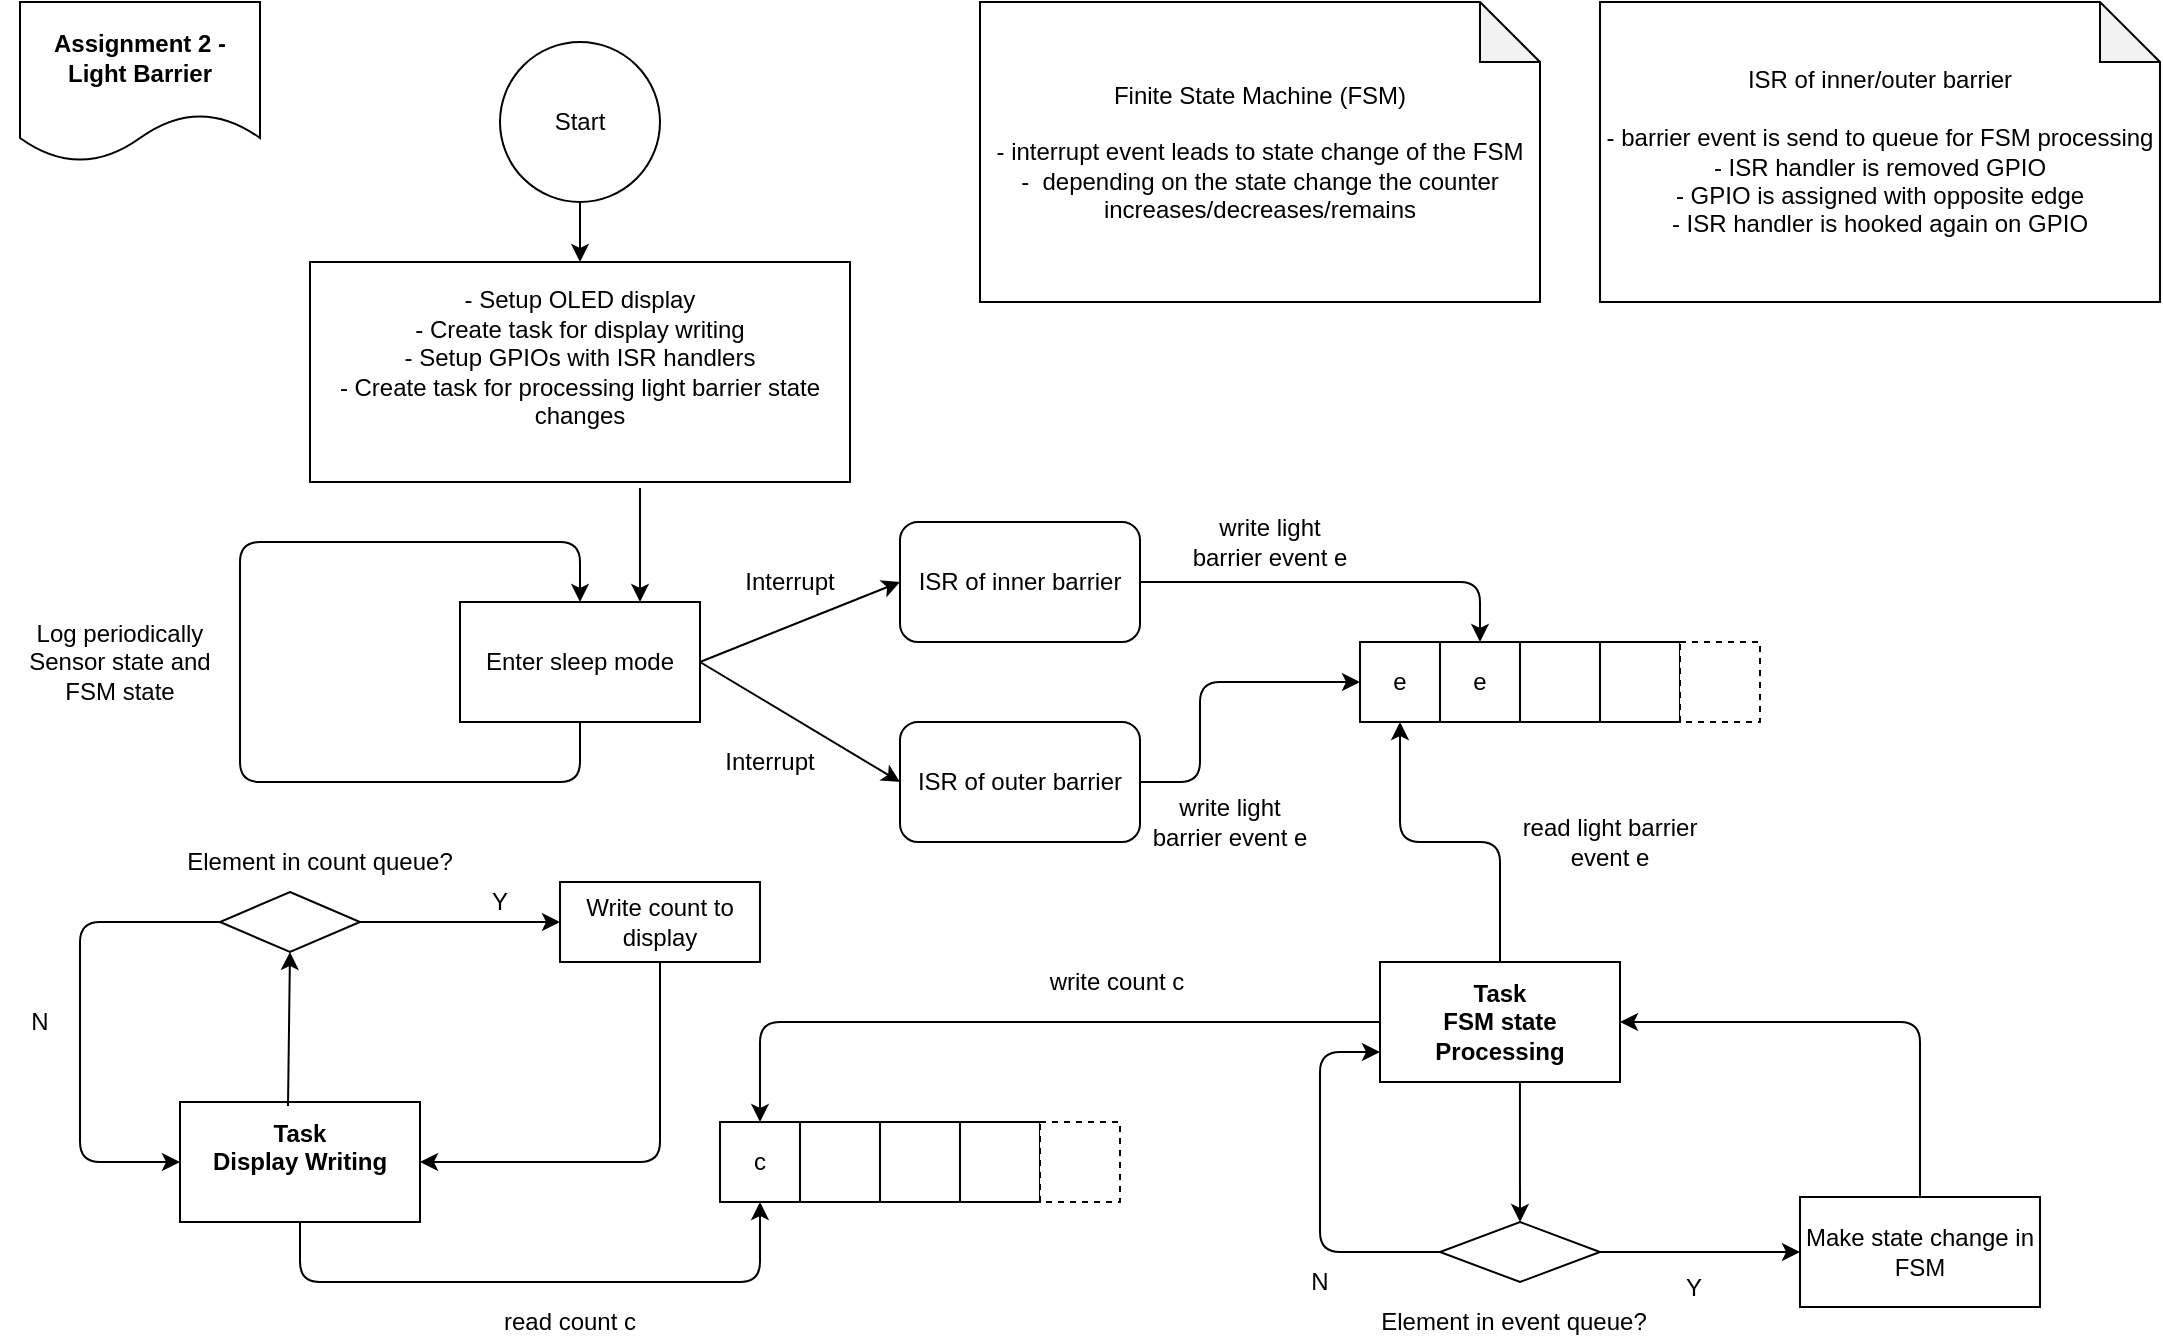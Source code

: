 <mxfile version="14.6.9" type="device"><diagram id="C5RBs43oDa-KdzZeNtuy" name="Page-1"><mxGraphModel dx="1422" dy="695" grid="1" gridSize="10" guides="1" tooltips="1" connect="1" arrows="1" fold="1" page="1" pageScale="1" pageWidth="827" pageHeight="1169" math="0" shadow="0"><root><mxCell id="WIyWlLk6GJQsqaUBKTNV-0"/><mxCell id="WIyWlLk6GJQsqaUBKTNV-1" parent="WIyWlLk6GJQsqaUBKTNV-0"/><mxCell id="x2DjoCXhV2buwrDfB_WB-0" value="Start" style="ellipse;whiteSpace=wrap;html=1;aspect=fixed;" vertex="1" parent="WIyWlLk6GJQsqaUBKTNV-1"><mxGeometry x="250" y="30" width="80" height="80" as="geometry"/></mxCell><mxCell id="x2DjoCXhV2buwrDfB_WB-3" value="&lt;div&gt;- Setup OLED display&lt;/div&gt;&lt;div&gt;- Create task for display writing&lt;br&gt;&lt;/div&gt;&lt;div&gt;- Setup GPIOs with ISR handlers&lt;br&gt;&lt;/div&gt;&lt;div&gt;- Create task for processing light barrier state changes&lt;br&gt;&lt;/div&gt;&lt;div&gt;&lt;br&gt;&lt;/div&gt;" style="rounded=0;whiteSpace=wrap;html=1;" vertex="1" parent="WIyWlLk6GJQsqaUBKTNV-1"><mxGeometry x="155" y="140" width="270" height="110" as="geometry"/></mxCell><mxCell id="x2DjoCXhV2buwrDfB_WB-4" value="Enter sleep mode" style="rounded=0;whiteSpace=wrap;html=1;" vertex="1" parent="WIyWlLk6GJQsqaUBKTNV-1"><mxGeometry x="230" y="310" width="120" height="60" as="geometry"/></mxCell><mxCell id="x2DjoCXhV2buwrDfB_WB-5" value="" style="endArrow=classic;html=1;entryX=0.5;entryY=0;entryDx=0;entryDy=0;exitX=0.5;exitY=1;exitDx=0;exitDy=0;" edge="1" parent="WIyWlLk6GJQsqaUBKTNV-1" source="x2DjoCXhV2buwrDfB_WB-4" target="x2DjoCXhV2buwrDfB_WB-4"><mxGeometry width="50" height="50" relative="1" as="geometry"><mxPoint x="290" y="360" as="sourcePoint"/><mxPoint x="440" y="360" as="targetPoint"/><Array as="points"><mxPoint x="290" y="400"/><mxPoint x="120" y="400"/><mxPoint x="120" y="280"/><mxPoint x="200" y="280"/><mxPoint x="290" y="280"/></Array></mxGeometry></mxCell><mxCell id="x2DjoCXhV2buwrDfB_WB-7" value="Log periodically Sensor state and FSM state" style="text;html=1;strokeColor=none;fillColor=none;align=center;verticalAlign=middle;whiteSpace=wrap;rounded=0;" vertex="1" parent="WIyWlLk6GJQsqaUBKTNV-1"><mxGeometry x="10" y="330" width="100" height="20" as="geometry"/></mxCell><mxCell id="x2DjoCXhV2buwrDfB_WB-8" value="&lt;div&gt;&lt;br&gt;&lt;/div&gt;&lt;div&gt;&lt;br&gt;&lt;/div&gt;&lt;div&gt;ISR of inner barrier&lt;/div&gt;&lt;br&gt;&lt;div&gt;&lt;br&gt;&lt;/div&gt;" style="rounded=1;whiteSpace=wrap;html=1;" vertex="1" parent="WIyWlLk6GJQsqaUBKTNV-1"><mxGeometry x="450" y="270" width="120" height="60" as="geometry"/></mxCell><mxCell id="x2DjoCXhV2buwrDfB_WB-9" value="ISR of outer barrier" style="rounded=1;whiteSpace=wrap;html=1;" vertex="1" parent="WIyWlLk6GJQsqaUBKTNV-1"><mxGeometry x="450" y="370" width="120" height="60" as="geometry"/></mxCell><mxCell id="x2DjoCXhV2buwrDfB_WB-11" value="&lt;div&gt;Finite State Machine (FSM)&lt;/div&gt;&lt;div&gt;&lt;br&gt;&lt;/div&gt;&lt;div&gt;- interrupt event leads to state change of the FSM&lt;/div&gt;&lt;div&gt;-&amp;nbsp; depending on the state change the counter increases/decreases/remains&lt;br&gt;&lt;/div&gt;" style="shape=note;whiteSpace=wrap;html=1;backgroundOutline=1;darkOpacity=0.05;" vertex="1" parent="WIyWlLk6GJQsqaUBKTNV-1"><mxGeometry x="490" y="10" width="280" height="150" as="geometry"/></mxCell><mxCell id="x2DjoCXhV2buwrDfB_WB-12" value="&lt;div&gt;&lt;b&gt;Task&lt;/b&gt;&lt;/div&gt;&lt;div&gt;&lt;b&gt;FSM state Processing&lt;/b&gt; &lt;br&gt;&lt;/div&gt;" style="rounded=0;whiteSpace=wrap;html=1;" vertex="1" parent="WIyWlLk6GJQsqaUBKTNV-1"><mxGeometry x="690" y="490" width="120" height="60" as="geometry"/></mxCell><mxCell id="x2DjoCXhV2buwrDfB_WB-13" value="&lt;div&gt;&lt;b&gt;Task &lt;br&gt;&lt;/b&gt;&lt;/div&gt;&lt;div&gt;&lt;b&gt;Display Writing&lt;/b&gt;&lt;br&gt;&lt;/div&gt;&lt;div&gt;&lt;br&gt;&lt;/div&gt;" style="rounded=0;whiteSpace=wrap;html=1;" vertex="1" parent="WIyWlLk6GJQsqaUBKTNV-1"><mxGeometry x="90" y="560" width="120" height="60" as="geometry"/></mxCell><mxCell id="x2DjoCXhV2buwrDfB_WB-20" value="c" style="rounded=0;whiteSpace=wrap;html=1;fillColor=#FFFFFF;" vertex="1" parent="WIyWlLk6GJQsqaUBKTNV-1"><mxGeometry x="360" y="570" width="40" height="40" as="geometry"/></mxCell><mxCell id="x2DjoCXhV2buwrDfB_WB-21" value="" style="rounded=0;whiteSpace=wrap;html=1;fillColor=#FFFFFF;" vertex="1" parent="WIyWlLk6GJQsqaUBKTNV-1"><mxGeometry x="400" y="570" width="40" height="40" as="geometry"/></mxCell><mxCell id="x2DjoCXhV2buwrDfB_WB-22" value="" style="rounded=0;whiteSpace=wrap;html=1;fillColor=#FFFFFF;" vertex="1" parent="WIyWlLk6GJQsqaUBKTNV-1"><mxGeometry x="480" y="570" width="40" height="40" as="geometry"/></mxCell><mxCell id="x2DjoCXhV2buwrDfB_WB-23" value="" style="rounded=0;whiteSpace=wrap;html=1;fillColor=#FFFFFF;dashed=1;" vertex="1" parent="WIyWlLk6GJQsqaUBKTNV-1"><mxGeometry x="520" y="570" width="40" height="40" as="geometry"/></mxCell><mxCell id="x2DjoCXhV2buwrDfB_WB-24" value="" style="rounded=0;whiteSpace=wrap;html=1;fillColor=#FFFFFF;" vertex="1" parent="WIyWlLk6GJQsqaUBKTNV-1"><mxGeometry x="440" y="570" width="40" height="40" as="geometry"/></mxCell><mxCell id="x2DjoCXhV2buwrDfB_WB-25" value="" style="endArrow=classic;html=1;entryX=0.5;entryY=0;entryDx=0;entryDy=0;" edge="1" parent="WIyWlLk6GJQsqaUBKTNV-1" source="x2DjoCXhV2buwrDfB_WB-12" target="x2DjoCXhV2buwrDfB_WB-20"><mxGeometry width="50" height="50" relative="1" as="geometry"><mxPoint x="827" y="345" as="sourcePoint"/><mxPoint x="677" y="305" as="targetPoint"/><Array as="points"><mxPoint x="610" y="520"/><mxPoint x="380" y="520"/></Array></mxGeometry></mxCell><mxCell id="x2DjoCXhV2buwrDfB_WB-26" value="" style="endArrow=classic;html=1;entryX=0.5;entryY=1;entryDx=0;entryDy=0;exitX=0.5;exitY=1;exitDx=0;exitDy=0;" edge="1" parent="WIyWlLk6GJQsqaUBKTNV-1" source="x2DjoCXhV2buwrDfB_WB-13" target="x2DjoCXhV2buwrDfB_WB-20"><mxGeometry width="50" height="50" relative="1" as="geometry"><mxPoint x="70" y="600" as="sourcePoint"/><mxPoint x="120" y="550" as="targetPoint"/><Array as="points"><mxPoint x="150" y="650"/><mxPoint x="330" y="650"/><mxPoint x="380" y="650"/></Array></mxGeometry></mxCell><mxCell id="x2DjoCXhV2buwrDfB_WB-27" value="read count c" style="text;html=1;strokeColor=none;fillColor=none;align=center;verticalAlign=middle;whiteSpace=wrap;rounded=0;dashed=1;" vertex="1" parent="WIyWlLk6GJQsqaUBKTNV-1"><mxGeometry x="240" y="660" width="90" height="20" as="geometry"/></mxCell><mxCell id="x2DjoCXhV2buwrDfB_WB-28" value="write count c" style="text;html=1;strokeColor=none;fillColor=none;align=center;verticalAlign=middle;whiteSpace=wrap;rounded=0;dashed=1;" vertex="1" parent="WIyWlLk6GJQsqaUBKTNV-1"><mxGeometry x="490" y="500" width="137" as="geometry"/></mxCell><mxCell id="x2DjoCXhV2buwrDfB_WB-32" value="e" style="rounded=0;whiteSpace=wrap;html=1;fillColor=#FFFFFF;" vertex="1" parent="WIyWlLk6GJQsqaUBKTNV-1"><mxGeometry x="680" y="330" width="40" height="40" as="geometry"/></mxCell><mxCell id="x2DjoCXhV2buwrDfB_WB-33" value="e" style="rounded=0;whiteSpace=wrap;html=1;fillColor=#FFFFFF;" vertex="1" parent="WIyWlLk6GJQsqaUBKTNV-1"><mxGeometry x="720" y="330" width="40" height="40" as="geometry"/></mxCell><mxCell id="x2DjoCXhV2buwrDfB_WB-36" value="" style="rounded=0;whiteSpace=wrap;html=1;fillColor=#FFFFFF;" vertex="1" parent="WIyWlLk6GJQsqaUBKTNV-1"><mxGeometry x="760" y="330" width="40" height="40" as="geometry"/></mxCell><mxCell id="x2DjoCXhV2buwrDfB_WB-38" value="" style="rounded=0;whiteSpace=wrap;html=1;fillColor=#FFFFFF;" vertex="1" parent="WIyWlLk6GJQsqaUBKTNV-1"><mxGeometry x="800" y="330" width="40" height="40" as="geometry"/></mxCell><mxCell id="x2DjoCXhV2buwrDfB_WB-39" value="" style="rounded=0;whiteSpace=wrap;html=1;fillColor=#FFFFFF;dashed=1;" vertex="1" parent="WIyWlLk6GJQsqaUBKTNV-1"><mxGeometry x="840" y="330" width="40" height="40" as="geometry"/></mxCell><mxCell id="x2DjoCXhV2buwrDfB_WB-40" value="" style="rhombus;whiteSpace=wrap;html=1;strokeColor=#000000;fillColor=#FFFFFF;" vertex="1" parent="WIyWlLk6GJQsqaUBKTNV-1"><mxGeometry x="110" y="455" width="70" height="30" as="geometry"/></mxCell><mxCell id="x2DjoCXhV2buwrDfB_WB-42" value="" style="endArrow=classic;html=1;exitX=0.45;exitY=0.033;exitDx=0;exitDy=0;entryX=0.5;entryY=1;entryDx=0;entryDy=0;exitPerimeter=0;" edge="1" parent="WIyWlLk6GJQsqaUBKTNV-1" source="x2DjoCXhV2buwrDfB_WB-13" target="x2DjoCXhV2buwrDfB_WB-40"><mxGeometry width="50" height="50" relative="1" as="geometry"><mxPoint x="380" y="410" as="sourcePoint"/><mxPoint x="430" y="360" as="targetPoint"/></mxGeometry></mxCell><mxCell id="x2DjoCXhV2buwrDfB_WB-43" value="Element in event queue?" style="text;html=1;strokeColor=none;fillColor=none;align=center;verticalAlign=middle;whiteSpace=wrap;rounded=0;" vertex="1" parent="WIyWlLk6GJQsqaUBKTNV-1"><mxGeometry x="687" y="660" width="140" height="20" as="geometry"/></mxCell><mxCell id="x2DjoCXhV2buwrDfB_WB-44" value="" style="endArrow=classic;html=1;exitX=1;exitY=0.5;exitDx=0;exitDy=0;entryX=0;entryY=0.5;entryDx=0;entryDy=0;" edge="1" parent="WIyWlLk6GJQsqaUBKTNV-1" source="x2DjoCXhV2buwrDfB_WB-40" target="x2DjoCXhV2buwrDfB_WB-46"><mxGeometry width="50" height="50" relative="1" as="geometry"><mxPoint x="380" y="410" as="sourcePoint"/><mxPoint x="270" y="470" as="targetPoint"/><Array as="points"><mxPoint x="250" y="470"/></Array></mxGeometry></mxCell><mxCell id="x2DjoCXhV2buwrDfB_WB-46" value="Write count to display" style="rounded=0;whiteSpace=wrap;html=1;strokeColor=#000000;fillColor=#FFFFFF;" vertex="1" parent="WIyWlLk6GJQsqaUBKTNV-1"><mxGeometry x="280" y="450" width="100" height="40" as="geometry"/></mxCell><mxCell id="x2DjoCXhV2buwrDfB_WB-48" value="" style="endArrow=classic;html=1;exitX=0.5;exitY=1;exitDx=0;exitDy=0;entryX=1;entryY=0.5;entryDx=0;entryDy=0;" edge="1" parent="WIyWlLk6GJQsqaUBKTNV-1" source="x2DjoCXhV2buwrDfB_WB-46" target="x2DjoCXhV2buwrDfB_WB-13"><mxGeometry width="50" height="50" relative="1" as="geometry"><mxPoint x="380" y="410" as="sourcePoint"/><mxPoint x="430" y="360" as="targetPoint"/><Array as="points"><mxPoint x="330" y="590"/></Array></mxGeometry></mxCell><mxCell id="x2DjoCXhV2buwrDfB_WB-49" value="" style="endArrow=classic;html=1;exitX=0;exitY=0.5;exitDx=0;exitDy=0;entryX=0;entryY=0.5;entryDx=0;entryDy=0;" edge="1" parent="WIyWlLk6GJQsqaUBKTNV-1" source="x2DjoCXhV2buwrDfB_WB-40" target="x2DjoCXhV2buwrDfB_WB-13"><mxGeometry width="50" height="50" relative="1" as="geometry"><mxPoint x="230" y="480" as="sourcePoint"/><mxPoint x="290" y="480" as="targetPoint"/><Array as="points"><mxPoint x="40" y="470"/><mxPoint x="40" y="530"/><mxPoint x="40" y="590"/></Array></mxGeometry></mxCell><mxCell id="x2DjoCXhV2buwrDfB_WB-50" value="Y" style="text;html=1;strokeColor=none;fillColor=none;align=center;verticalAlign=middle;whiteSpace=wrap;rounded=0;" vertex="1" parent="WIyWlLk6GJQsqaUBKTNV-1"><mxGeometry x="230" y="450" width="40" height="20" as="geometry"/></mxCell><mxCell id="x2DjoCXhV2buwrDfB_WB-51" value="N" style="text;html=1;strokeColor=none;fillColor=none;align=center;verticalAlign=middle;whiteSpace=wrap;rounded=0;" vertex="1" parent="WIyWlLk6GJQsqaUBKTNV-1"><mxGeometry y="510" width="40" height="20" as="geometry"/></mxCell><mxCell id="x2DjoCXhV2buwrDfB_WB-52" value="" style="endArrow=classic;html=1;entryX=0.5;entryY=1;entryDx=0;entryDy=0;exitX=0.5;exitY=0;exitDx=0;exitDy=0;" edge="1" parent="WIyWlLk6GJQsqaUBKTNV-1" source="x2DjoCXhV2buwrDfB_WB-12" target="x2DjoCXhV2buwrDfB_WB-32"><mxGeometry width="50" height="50" relative="1" as="geometry"><mxPoint x="530" y="410" as="sourcePoint"/><mxPoint x="580" y="360" as="targetPoint"/><Array as="points"><mxPoint x="750" y="430"/><mxPoint x="700" y="430"/></Array></mxGeometry></mxCell><mxCell id="x2DjoCXhV2buwrDfB_WB-53" value="read light barrier event e" style="text;html=1;strokeColor=none;fillColor=none;align=center;verticalAlign=middle;whiteSpace=wrap;rounded=0;dashed=1;" vertex="1" parent="WIyWlLk6GJQsqaUBKTNV-1"><mxGeometry x="760" y="420" width="90" height="20" as="geometry"/></mxCell><mxCell id="x2DjoCXhV2buwrDfB_WB-55" value="" style="rhombus;whiteSpace=wrap;html=1;strokeColor=#000000;fillColor=#FFFFFF;" vertex="1" parent="WIyWlLk6GJQsqaUBKTNV-1"><mxGeometry x="720" y="620" width="80" height="30" as="geometry"/></mxCell><mxCell id="x2DjoCXhV2buwrDfB_WB-56" value="" style="endArrow=classic;html=1;exitX=0.583;exitY=1;exitDx=0;exitDy=0;entryX=0.5;entryY=0;entryDx=0;entryDy=0;exitPerimeter=0;" edge="1" parent="WIyWlLk6GJQsqaUBKTNV-1" source="x2DjoCXhV2buwrDfB_WB-12" target="x2DjoCXhV2buwrDfB_WB-55"><mxGeometry width="50" height="50" relative="1" as="geometry"><mxPoint x="530" y="560" as="sourcePoint"/><mxPoint x="580" y="510" as="targetPoint"/></mxGeometry></mxCell><mxCell id="x2DjoCXhV2buwrDfB_WB-57" value="Element in count queue?" style="text;html=1;strokeColor=none;fillColor=none;align=center;verticalAlign=middle;whiteSpace=wrap;rounded=0;" vertex="1" parent="WIyWlLk6GJQsqaUBKTNV-1"><mxGeometry x="90" y="430" width="140" height="20" as="geometry"/></mxCell><mxCell id="x2DjoCXhV2buwrDfB_WB-58" value="Make state change in FSM" style="rounded=0;whiteSpace=wrap;html=1;strokeColor=#000000;fillColor=#FFFFFF;" vertex="1" parent="WIyWlLk6GJQsqaUBKTNV-1"><mxGeometry x="900" y="607.5" width="120" height="55" as="geometry"/></mxCell><mxCell id="x2DjoCXhV2buwrDfB_WB-59" value="" style="endArrow=classic;html=1;entryX=0;entryY=0.5;entryDx=0;entryDy=0;exitX=1;exitY=0.5;exitDx=0;exitDy=0;" edge="1" parent="WIyWlLk6GJQsqaUBKTNV-1" source="x2DjoCXhV2buwrDfB_WB-55" target="x2DjoCXhV2buwrDfB_WB-58"><mxGeometry width="50" height="50" relative="1" as="geometry"><mxPoint x="530" y="470" as="sourcePoint"/><mxPoint x="580" y="420" as="targetPoint"/></mxGeometry></mxCell><mxCell id="x2DjoCXhV2buwrDfB_WB-60" value="" style="endArrow=classic;html=1;entryX=1;entryY=0.5;entryDx=0;entryDy=0;exitX=0.5;exitY=0;exitDx=0;exitDy=0;" edge="1" parent="WIyWlLk6GJQsqaUBKTNV-1" source="x2DjoCXhV2buwrDfB_WB-58" target="x2DjoCXhV2buwrDfB_WB-12"><mxGeometry width="50" height="50" relative="1" as="geometry"><mxPoint x="810" y="645" as="sourcePoint"/><mxPoint x="910" y="645" as="targetPoint"/><Array as="points"><mxPoint x="960" y="520"/></Array></mxGeometry></mxCell><mxCell id="x2DjoCXhV2buwrDfB_WB-61" value="" style="endArrow=classic;html=1;entryX=0;entryY=0.75;entryDx=0;entryDy=0;exitX=0;exitY=0.5;exitDx=0;exitDy=0;" edge="1" parent="WIyWlLk6GJQsqaUBKTNV-1" source="x2DjoCXhV2buwrDfB_WB-55" target="x2DjoCXhV2buwrDfB_WB-12"><mxGeometry width="50" height="50" relative="1" as="geometry"><mxPoint x="970" y="617.5" as="sourcePoint"/><mxPoint x="820" y="530" as="targetPoint"/><Array as="points"><mxPoint x="660" y="635"/><mxPoint x="660" y="580"/><mxPoint x="660" y="535"/></Array></mxGeometry></mxCell><mxCell id="x2DjoCXhV2buwrDfB_WB-62" value="Y" style="text;html=1;strokeColor=none;fillColor=none;align=center;verticalAlign=middle;whiteSpace=wrap;rounded=0;" vertex="1" parent="WIyWlLk6GJQsqaUBKTNV-1"><mxGeometry x="827" y="642.5" width="40" height="20" as="geometry"/></mxCell><mxCell id="x2DjoCXhV2buwrDfB_WB-63" value="N" style="text;html=1;strokeColor=none;fillColor=none;align=center;verticalAlign=middle;whiteSpace=wrap;rounded=0;" vertex="1" parent="WIyWlLk6GJQsqaUBKTNV-1"><mxGeometry x="640" y="640" width="40" height="20" as="geometry"/></mxCell><mxCell id="x2DjoCXhV2buwrDfB_WB-65" value="" style="endArrow=classic;html=1;entryX=0.5;entryY=0;entryDx=0;entryDy=0;" edge="1" parent="WIyWlLk6GJQsqaUBKTNV-1" target="x2DjoCXhV2buwrDfB_WB-33"><mxGeometry width="50" height="50" relative="1" as="geometry"><mxPoint x="570" y="300" as="sourcePoint"/><mxPoint x="670" y="299.5" as="targetPoint"/><Array as="points"><mxPoint x="740" y="300"/></Array></mxGeometry></mxCell><mxCell id="x2DjoCXhV2buwrDfB_WB-66" value="" style="endArrow=classic;html=1;entryX=0;entryY=0.5;entryDx=0;entryDy=0;exitX=1;exitY=0.5;exitDx=0;exitDy=0;" edge="1" parent="WIyWlLk6GJQsqaUBKTNV-1" source="x2DjoCXhV2buwrDfB_WB-9" target="x2DjoCXhV2buwrDfB_WB-32"><mxGeometry width="50" height="50" relative="1" as="geometry"><mxPoint x="580" y="310" as="sourcePoint"/><mxPoint x="710" y="340" as="targetPoint"/><Array as="points"><mxPoint x="600" y="400"/><mxPoint x="600" y="350"/></Array></mxGeometry></mxCell><mxCell id="x2DjoCXhV2buwrDfB_WB-69" value="write light barrier event e" style="text;html=1;strokeColor=none;fillColor=none;align=center;verticalAlign=middle;whiteSpace=wrap;rounded=0;dashed=1;" vertex="1" parent="WIyWlLk6GJQsqaUBKTNV-1"><mxGeometry x="570" y="410" width="90" height="20" as="geometry"/></mxCell><mxCell id="x2DjoCXhV2buwrDfB_WB-70" value="write light barrier event e" style="text;html=1;strokeColor=none;fillColor=none;align=center;verticalAlign=middle;whiteSpace=wrap;rounded=0;dashed=1;" vertex="1" parent="WIyWlLk6GJQsqaUBKTNV-1"><mxGeometry x="590" y="270" width="90" height="20" as="geometry"/></mxCell><mxCell id="x2DjoCXhV2buwrDfB_WB-71" value="" style="endArrow=classic;html=1;exitX=1;exitY=0.5;exitDx=0;exitDy=0;entryX=0;entryY=0.5;entryDx=0;entryDy=0;" edge="1" parent="WIyWlLk6GJQsqaUBKTNV-1" source="x2DjoCXhV2buwrDfB_WB-4" target="x2DjoCXhV2buwrDfB_WB-8"><mxGeometry width="50" height="50" relative="1" as="geometry"><mxPoint x="530" y="380" as="sourcePoint"/><mxPoint x="580" y="330" as="targetPoint"/></mxGeometry></mxCell><mxCell id="x2DjoCXhV2buwrDfB_WB-72" value="" style="endArrow=classic;html=1;entryX=0;entryY=0.5;entryDx=0;entryDy=0;" edge="1" parent="WIyWlLk6GJQsqaUBKTNV-1" target="x2DjoCXhV2buwrDfB_WB-9"><mxGeometry width="50" height="50" relative="1" as="geometry"><mxPoint x="350" y="340" as="sourcePoint"/><mxPoint x="460" y="310" as="targetPoint"/></mxGeometry></mxCell><mxCell id="x2DjoCXhV2buwrDfB_WB-73" value="Interrupt" style="text;html=1;strokeColor=none;fillColor=none;align=center;verticalAlign=middle;whiteSpace=wrap;rounded=0;" vertex="1" parent="WIyWlLk6GJQsqaUBKTNV-1"><mxGeometry x="360" y="380" width="50" height="20" as="geometry"/></mxCell><mxCell id="x2DjoCXhV2buwrDfB_WB-74" value="Interrupt" style="text;html=1;strokeColor=none;fillColor=none;align=center;verticalAlign=middle;whiteSpace=wrap;rounded=0;" vertex="1" parent="WIyWlLk6GJQsqaUBKTNV-1"><mxGeometry x="370" y="290" width="50" height="20" as="geometry"/></mxCell><mxCell id="x2DjoCXhV2buwrDfB_WB-75" value="&lt;div&gt;&lt;b&gt;Assignment 2 - &lt;br&gt;&lt;/b&gt;&lt;/div&gt;&lt;div&gt;&lt;b&gt;Light Barrier&lt;/b&gt;&lt;/div&gt;" style="shape=document;whiteSpace=wrap;html=1;boundedLbl=1;strokeColor=#000000;fillColor=#FFFFFF;" vertex="1" parent="WIyWlLk6GJQsqaUBKTNV-1"><mxGeometry x="10" y="10" width="120" height="80" as="geometry"/></mxCell><mxCell id="x2DjoCXhV2buwrDfB_WB-76" value="" style="endArrow=classic;html=1;exitX=0.5;exitY=1;exitDx=0;exitDy=0;entryX=0.5;entryY=0;entryDx=0;entryDy=0;" edge="1" parent="WIyWlLk6GJQsqaUBKTNV-1" source="x2DjoCXhV2buwrDfB_WB-0" target="x2DjoCXhV2buwrDfB_WB-3"><mxGeometry width="50" height="50" relative="1" as="geometry"><mxPoint x="360" y="350" as="sourcePoint"/><mxPoint x="460" y="310" as="targetPoint"/></mxGeometry></mxCell><mxCell id="x2DjoCXhV2buwrDfB_WB-77" value="" style="endArrow=classic;html=1;entryX=0.75;entryY=0;entryDx=0;entryDy=0;" edge="1" parent="WIyWlLk6GJQsqaUBKTNV-1" target="x2DjoCXhV2buwrDfB_WB-4"><mxGeometry width="50" height="50" relative="1" as="geometry"><mxPoint x="320" y="253" as="sourcePoint"/><mxPoint x="300" y="150" as="targetPoint"/></mxGeometry></mxCell><mxCell id="x2DjoCXhV2buwrDfB_WB-80" value="&lt;div&gt;ISR of inner/outer barrier&lt;/div&gt;&lt;div&gt;&lt;br&gt;&lt;/div&gt;&lt;div&gt;- barrier event is send to queue for FSM processing&lt;/div&gt;&lt;div&gt;- ISR handler is removed GPIO&lt;/div&gt;&lt;div&gt;- GPIO is assigned with opposite edge&lt;/div&gt;&lt;div&gt;- ISR handler is hooked again on GPIO&lt;br&gt;&lt;/div&gt;" style="shape=note;whiteSpace=wrap;html=1;backgroundOutline=1;darkOpacity=0.05;" vertex="1" parent="WIyWlLk6GJQsqaUBKTNV-1"><mxGeometry x="800" y="10" width="280" height="150" as="geometry"/></mxCell></root></mxGraphModel></diagram></mxfile>